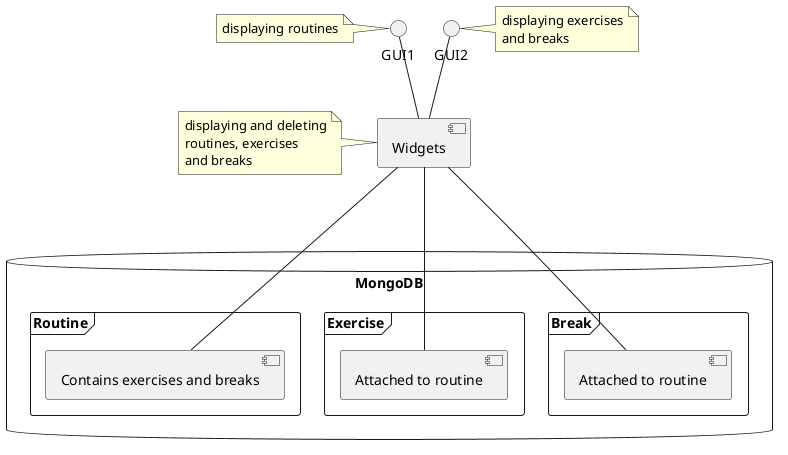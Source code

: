 ------------------------
component_diagram.png

@startuml
() "GUI1" as Window1
() "GUI2" as Window2

Window1 -- [Widgets]
Window2 -- [Widgets]

note left of [Widgets]
	displaying and deleting
	routines, exercises
	and breaks
end note
note left of Window1 : displaying routines
note right of Window2
	displaying exercises
	and breaks
end note

database "MongoDB"{
	frame "Routine" {
		[Contains exercises and breaks] as R
	}
	frame "Exercise"{
		[Attached to routine] as E
	}
	frame "Break"{
		[Attached to routine] as B
	}
}

[Widgets] --- R
[Widgets] --- E
[Widgets] --- B
@enduml

PlantUML version 1.2019.12beta6(Unknown compile time)
(GPL source distribution)
Java Runtime: Java(TM) SE Runtime Environment
JVM: Java HotSpot(TM) 64-Bit Server VM
Java Version: 1.7.0_25-b15
Operating System: Linux
Default Encoding: UTF-8
Language: en
Country: US

------------------------
